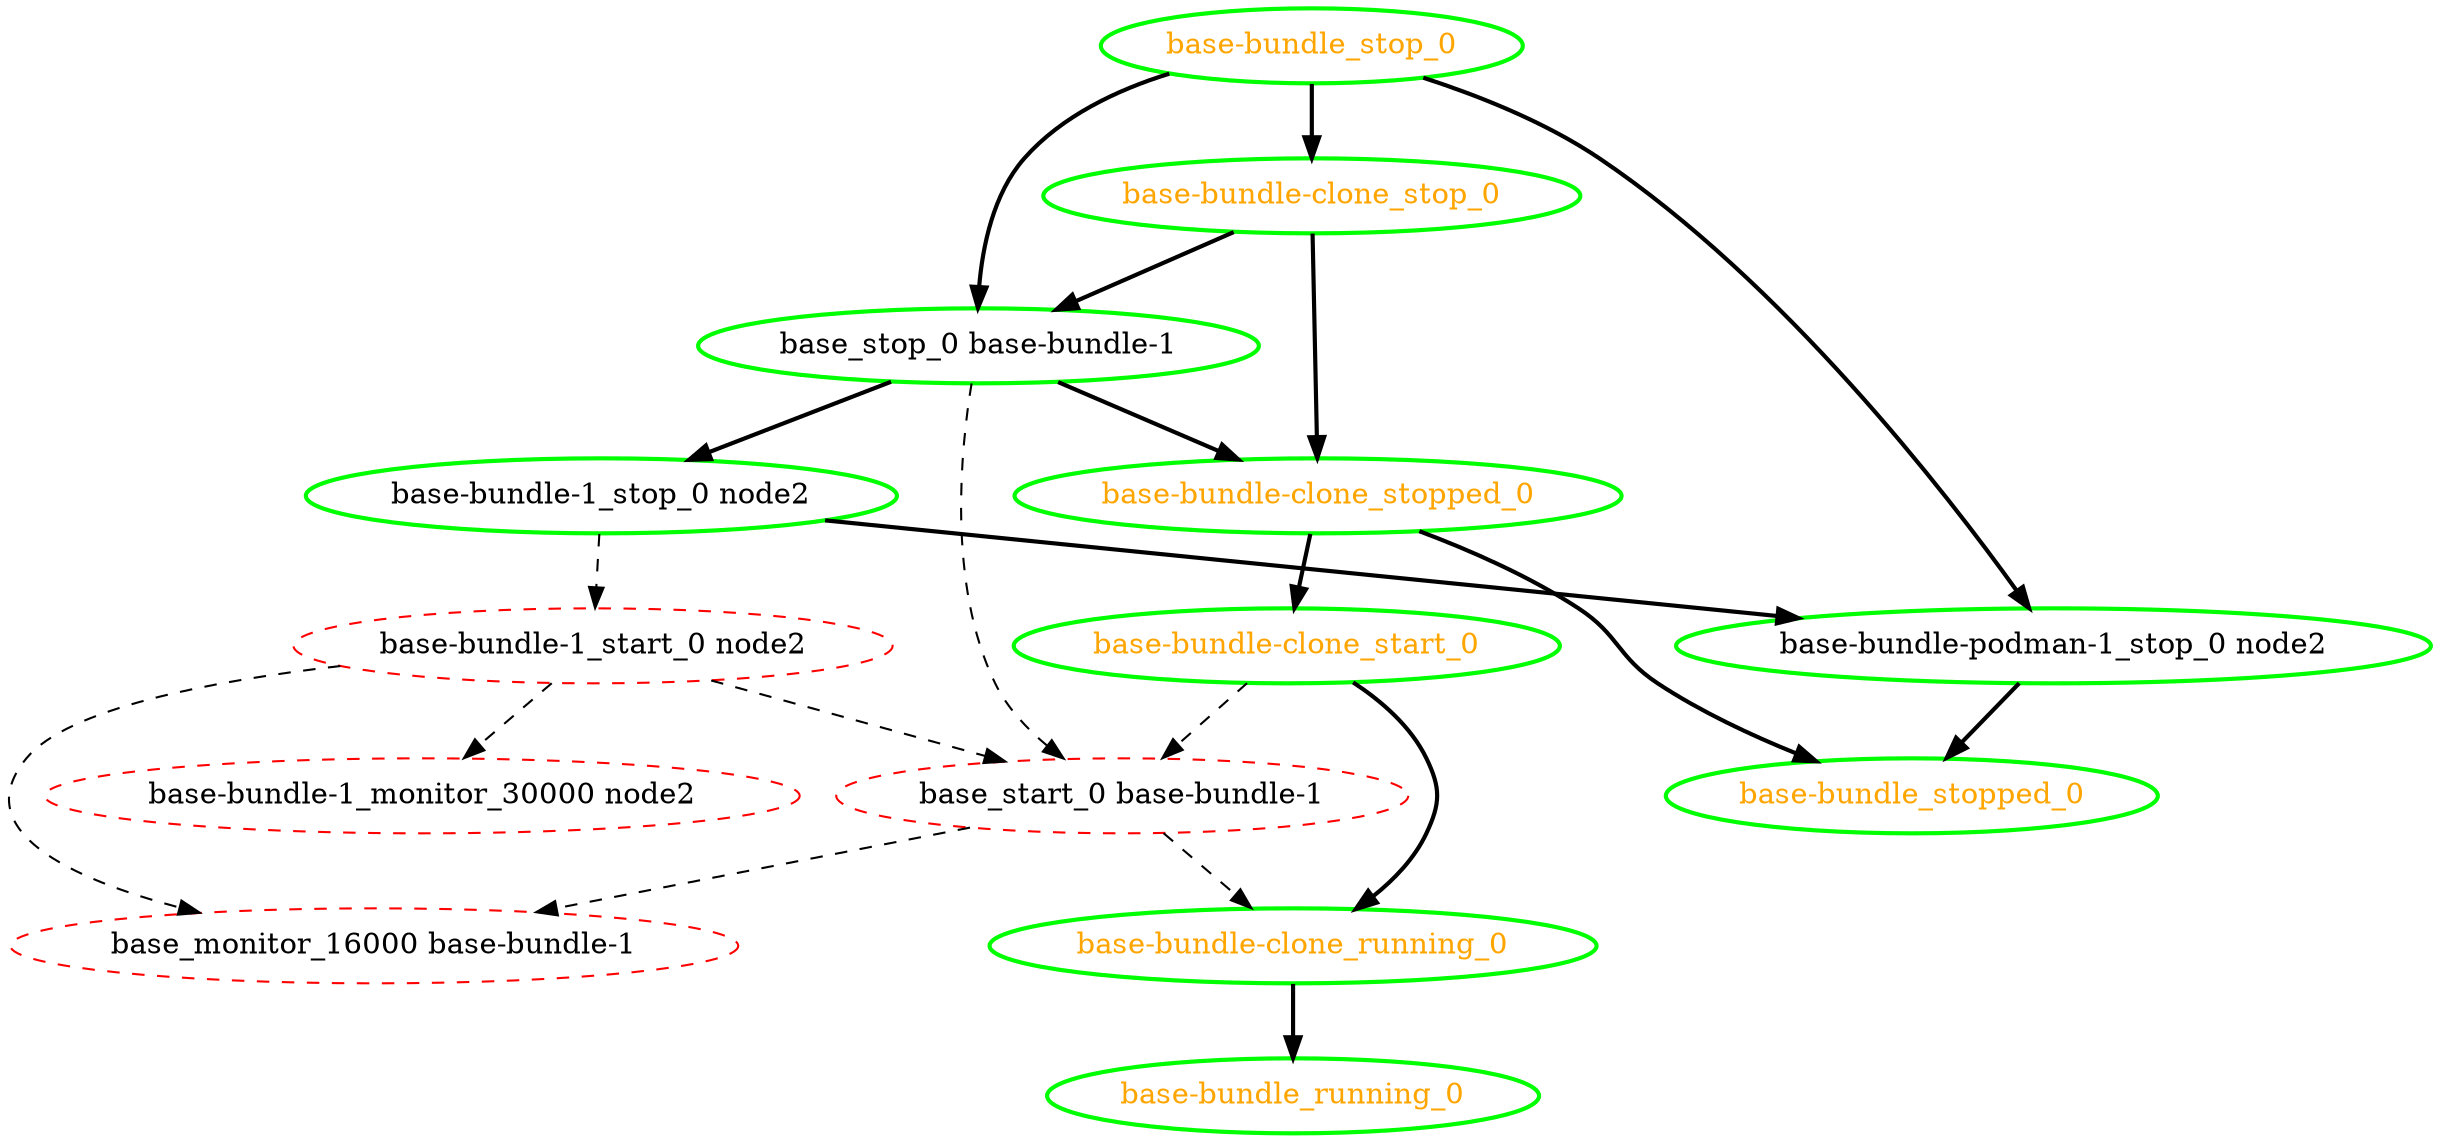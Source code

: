  digraph "g" {
"base-bundle-1_monitor_30000 node2" [ style=dashed color="red" fontcolor="black"]
"base-bundle-1_start_0 node2" -> "base-bundle-1_monitor_30000 node2" [ style = dashed]
"base-bundle-1_start_0 node2" -> "base_monitor_16000 base-bundle-1" [ style = dashed]
"base-bundle-1_start_0 node2" -> "base_start_0 base-bundle-1" [ style = dashed]
"base-bundle-1_start_0 node2" [ style=dashed color="red" fontcolor="black"]
"base-bundle-1_stop_0 node2" -> "base-bundle-1_start_0 node2" [ style = dashed]
"base-bundle-1_stop_0 node2" -> "base-bundle-podman-1_stop_0 node2" [ style = bold]
"base-bundle-1_stop_0 node2" [ style=bold color="green" fontcolor="black"]
"base-bundle-clone_running_0" -> "base-bundle_running_0" [ style = bold]
"base-bundle-clone_running_0" [ style=bold color="green" fontcolor="orange"]
"base-bundle-clone_start_0" -> "base-bundle-clone_running_0" [ style = bold]
"base-bundle-clone_start_0" -> "base_start_0 base-bundle-1" [ style = dashed]
"base-bundle-clone_start_0" [ style=bold color="green" fontcolor="orange"]
"base-bundle-clone_stop_0" -> "base-bundle-clone_stopped_0" [ style = bold]
"base-bundle-clone_stop_0" -> "base_stop_0 base-bundle-1" [ style = bold]
"base-bundle-clone_stop_0" [ style=bold color="green" fontcolor="orange"]
"base-bundle-clone_stopped_0" -> "base-bundle-clone_start_0" [ style = bold]
"base-bundle-clone_stopped_0" -> "base-bundle_stopped_0" [ style = bold]
"base-bundle-clone_stopped_0" [ style=bold color="green" fontcolor="orange"]
"base-bundle-podman-1_stop_0 node2" -> "base-bundle_stopped_0" [ style = bold]
"base-bundle-podman-1_stop_0 node2" [ style=bold color="green" fontcolor="black"]
"base-bundle_running_0" [ style=bold color="green" fontcolor="orange"]
"base-bundle_stop_0" -> "base-bundle-clone_stop_0" [ style = bold]
"base-bundle_stop_0" -> "base-bundle-podman-1_stop_0 node2" [ style = bold]
"base-bundle_stop_0" -> "base_stop_0 base-bundle-1" [ style = bold]
"base-bundle_stop_0" [ style=bold color="green" fontcolor="orange"]
"base-bundle_stopped_0" [ style=bold color="green" fontcolor="orange"]
"base_monitor_16000 base-bundle-1" [ style=dashed color="red" fontcolor="black"]
"base_start_0 base-bundle-1" -> "base-bundle-clone_running_0" [ style = dashed]
"base_start_0 base-bundle-1" -> "base_monitor_16000 base-bundle-1" [ style = dashed]
"base_start_0 base-bundle-1" [ style=dashed color="red" fontcolor="black"]
"base_stop_0 base-bundle-1" -> "base-bundle-1_stop_0 node2" [ style = bold]
"base_stop_0 base-bundle-1" -> "base-bundle-clone_stopped_0" [ style = bold]
"base_stop_0 base-bundle-1" -> "base_start_0 base-bundle-1" [ style = dashed]
"base_stop_0 base-bundle-1" [ style=bold color="green" fontcolor="black"]
}
